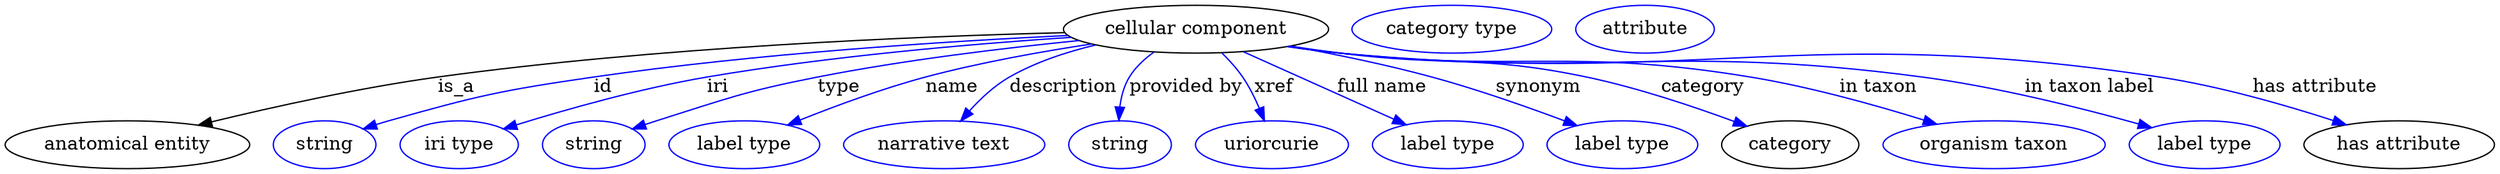 digraph {
	graph [bb="0,0,1868.1,123"];
	node [label="\N"];
	"cellular component"	[height=0.5,
		label="cellular component",
		pos="893.64,105",
		width=2.7623];
	"anatomical entity"	[height=0.5,
		pos="91.642,18",
		width=2.5456];
	"cellular component" -> "anatomical entity"	[label=is_a,
		lp="338.64,61.5",
		pos="e,144.91,32.817 795.03,102.41 681.21,99.546 488.63,91.51 324.64,69 266.6,61.033 201.48,46.581 154.86,35.256"];
	id	[color=blue,
		height=0.5,
		label=string,
		pos="239.64,18",
		width=1.0652];
	"cellular component" -> id	[color=blue,
		label=id,
		lp="448.64,61.5",
		pos="e,268.64,29.948 797.56,100.29 705.77,95.868 563.74,86.727 441.64,69 372.37,58.942 355,55.057 287.64,36 284.54,35.121 281.34,34.148 \
278.14,33.124",
		style=solid];
	iri	[color=blue,
		height=0.5,
		label="iri type",
		pos="340.64,18",
		width=1.2277];
	"cellular component" -> iri	[color=blue,
		label=iri,
		lp="534.64,61.5",
		pos="e,373.83,29.923 799.61,98.925 725.16,93.973 618.74,84.812 526.64,69 476.73,60.43 420.76,44.498 383.39,32.916",
		style=solid];
	type	[color=blue,
		height=0.5,
		label=string,
		pos="441.64,18",
		width=1.0652];
	"cellular component" -> type	[color=blue,
		label=type,
		lp="625.64,61.5",
		pos="e,470.6,29.889 805.8,96.461 749.43,90.815 674.83,81.838 609.64,69 554.95,58.23 541.78,52.827 488.64,36 485.89,35.128 483.06,34.196 \
480.21,33.233",
		style=solid];
	name	[color=blue,
		height=0.5,
		label="label type",
		pos="554.64,18",
		width=1.5707];
	"cellular component" -> name	[color=blue,
		label=name,
		lp="710.64,61.5",
		pos="e,587.08,32.824 815.32,93.892 777.33,88.129 731.23,79.865 690.64,69 658.39,60.369 623.03,47.25 596.45,36.616",
		style=solid];
	description	[color=blue,
		height=0.5,
		label="narrative text",
		pos="704.64,18",
		width=2.0943];
	"cellular component" -> description	[color=blue,
		label=description,
		lp="794.14,61.5",
		pos="e,717,35.762 818.43,93.161 796.58,87.947 773.32,80.271 753.64,69 742.39,62.552 732,52.789 723.71,43.596",
		style=solid];
	"provided by"	[color=blue,
		height=0.5,
		label=string,
		pos="836.64,18",
		width=1.0652];
	"cellular component" -> "provided by"	[color=blue,
		label="provided by",
		lp="886.14,61.5",
		pos="e,835.73,36.352 862.04,87.741 854.94,82.663 848.18,76.409 843.64,69 839.55,62.32 837.46,54.21 836.48,46.482",
		style=solid];
	xref	[color=blue,
		height=0.5,
		label=uriorcurie,
		pos="950.64,18",
		width=1.5887];
	"cellular component" -> xref	[color=blue,
		label=xref,
		lp="952.14,61.5",
		pos="e,944.96,36.019 913.2,86.988 918.65,81.604 924.28,75.383 928.64,69 933.54,61.845 937.74,53.425 941.12,45.556",
		style=solid];
	"full name"	[color=blue,
		height=0.5,
		label="label type",
		pos="1082.6,18",
		width=1.5707];
	"cellular component" -> "full name"	[color=blue,
		label="full name",
		lp="1033.1,61.5",
		pos="e,1051.3,33.083 929.19,88.012 961.21,73.612 1008.3,52.45 1041.8,37.361",
		style=solid];
	synonym	[color=blue,
		height=0.5,
		label="label type",
		pos="1213.6,18",
		width=1.5707];
	"cellular component" -> synonym	[color=blue,
		label=synonym,
		lp="1150.6,61.5",
		pos="e,1179.7,32.398 964.8,92.298 997.32,86.347 1036.2,78.38 1070.6,69 1104.6,59.761 1142.1,46.53 1170.2,35.999",
		style=solid];
	category	[height=0.5,
		pos="1339.6,18",
		width=1.4263];
	"cellular component" -> category	[color=blue,
		label=category,
		lp="1274.1,61.5",
		pos="e,1307.1,31.949 964.14,92.288 976.62,90.391 989.5,88.545 1001.6,87 1083.6,76.573 1105.8,85.932 1186.6,69 1225,60.963 1267.3,46.716 \
1297.7,35.48",
		style=solid];
	"in taxon"	[color=blue,
		height=0.5,
		label="organism taxon",
		pos="1492.6,18",
		width=2.3109];
	"cellular component" -> "in taxon"	[color=blue,
		label="in taxon",
		lp="1405.6,61.5",
		pos="e,1449.6,33.506 962.94,92.067 975.77,90.147 989.09,88.351 1001.6,87 1138,72.322 1174.3,91.191 1309.6,69 1354.2,61.692 1403.5,47.87 \
1439.7,36.607",
		style=solid];
	"in taxon label"	[color=blue,
		height=0.5,
		label="label type",
		pos="1650.6,18",
		width=1.5707];
	"cellular component" -> "in taxon label"	[color=blue,
		label="in taxon label",
		lp="1564.1,61.5",
		pos="e,1610.8,30.907 962.34,91.975 975.36,90.04 988.89,88.262 1001.6,87 1195.1,67.855 1245.9,94.532 1438.6,69 1495,61.528 1558.4,45.571 \
1601,33.682",
		style=solid];
	"has attribute"	[height=0.5,
		pos="1796.6,18",
		width=1.9859];
	"cellular component" -> "has attribute"	[color=blue,
		label="has attribute",
		lp="1733.6,61.5",
		pos="e,1756.9,33.048 962.04,91.894 975.15,89.954 988.79,88.195 1001.6,87 1273.9,61.689 1346.3,109.89 1616.6,69 1661.6,62.195 1711.4,47.83 \
1747.2,36.236",
		style=solid];
	"named thing_category"	[color=blue,
		height=0.5,
		label="category type",
		pos="1085.6,105",
		width=2.0762];
	"organismal entity_has attribute"	[color=blue,
		height=0.5,
		label=attribute,
		pos="1230.6,105",
		width=1.4443];
}

